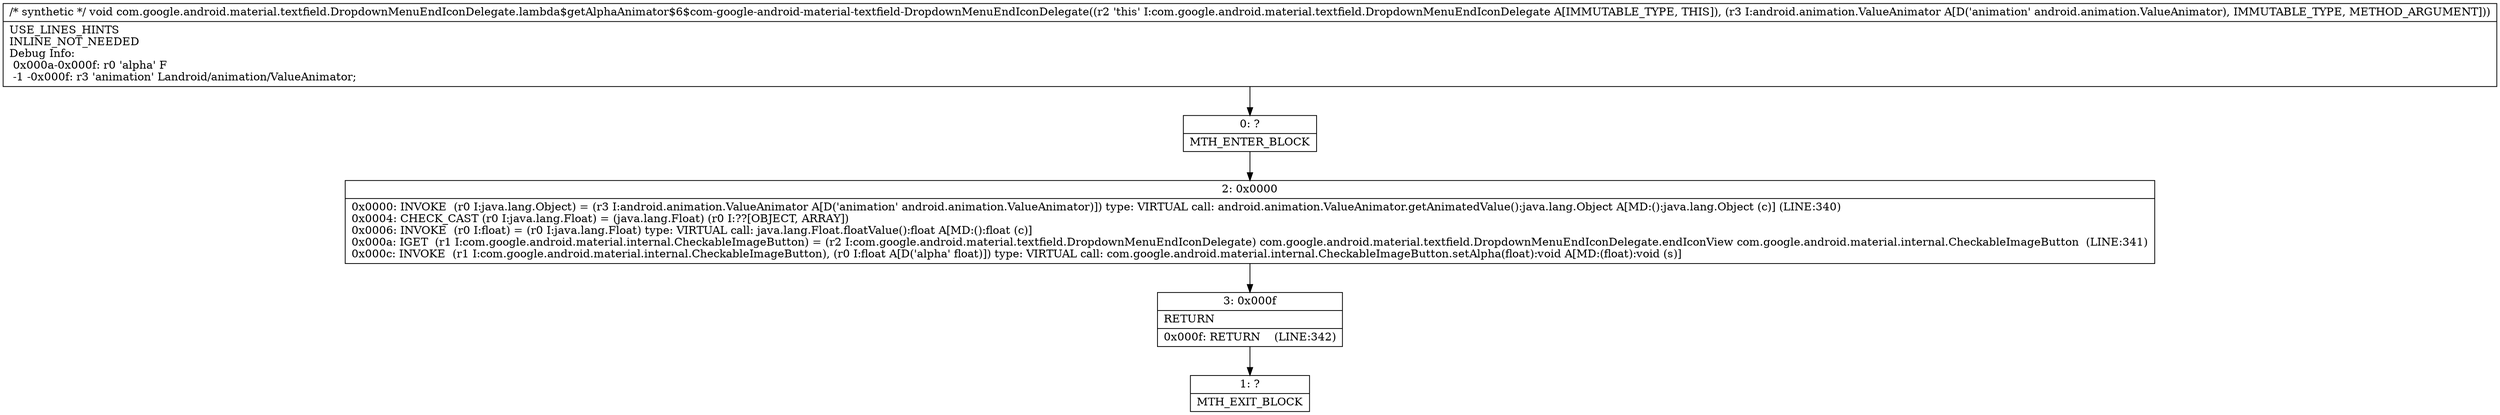 digraph "CFG forcom.google.android.material.textfield.DropdownMenuEndIconDelegate.lambda$getAlphaAnimator$6$com\-google\-android\-material\-textfield\-DropdownMenuEndIconDelegate(Landroid\/animation\/ValueAnimator;)V" {
Node_0 [shape=record,label="{0\:\ ?|MTH_ENTER_BLOCK\l}"];
Node_2 [shape=record,label="{2\:\ 0x0000|0x0000: INVOKE  (r0 I:java.lang.Object) = (r3 I:android.animation.ValueAnimator A[D('animation' android.animation.ValueAnimator)]) type: VIRTUAL call: android.animation.ValueAnimator.getAnimatedValue():java.lang.Object A[MD:():java.lang.Object (c)] (LINE:340)\l0x0004: CHECK_CAST (r0 I:java.lang.Float) = (java.lang.Float) (r0 I:??[OBJECT, ARRAY]) \l0x0006: INVOKE  (r0 I:float) = (r0 I:java.lang.Float) type: VIRTUAL call: java.lang.Float.floatValue():float A[MD:():float (c)]\l0x000a: IGET  (r1 I:com.google.android.material.internal.CheckableImageButton) = (r2 I:com.google.android.material.textfield.DropdownMenuEndIconDelegate) com.google.android.material.textfield.DropdownMenuEndIconDelegate.endIconView com.google.android.material.internal.CheckableImageButton  (LINE:341)\l0x000c: INVOKE  (r1 I:com.google.android.material.internal.CheckableImageButton), (r0 I:float A[D('alpha' float)]) type: VIRTUAL call: com.google.android.material.internal.CheckableImageButton.setAlpha(float):void A[MD:(float):void (s)]\l}"];
Node_3 [shape=record,label="{3\:\ 0x000f|RETURN\l|0x000f: RETURN    (LINE:342)\l}"];
Node_1 [shape=record,label="{1\:\ ?|MTH_EXIT_BLOCK\l}"];
MethodNode[shape=record,label="{\/* synthetic *\/ void com.google.android.material.textfield.DropdownMenuEndIconDelegate.lambda$getAlphaAnimator$6$com\-google\-android\-material\-textfield\-DropdownMenuEndIconDelegate((r2 'this' I:com.google.android.material.textfield.DropdownMenuEndIconDelegate A[IMMUTABLE_TYPE, THIS]), (r3 I:android.animation.ValueAnimator A[D('animation' android.animation.ValueAnimator), IMMUTABLE_TYPE, METHOD_ARGUMENT]))  | USE_LINES_HINTS\lINLINE_NOT_NEEDED\lDebug Info:\l  0x000a\-0x000f: r0 'alpha' F\l  \-1 \-0x000f: r3 'animation' Landroid\/animation\/ValueAnimator;\l}"];
MethodNode -> Node_0;Node_0 -> Node_2;
Node_2 -> Node_3;
Node_3 -> Node_1;
}

